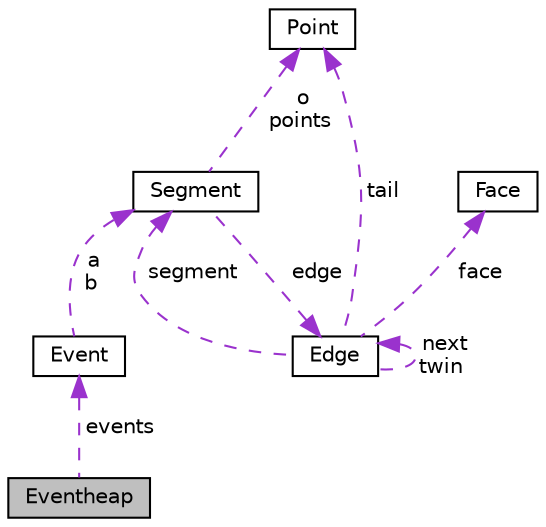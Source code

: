 digraph "Eventheap"
{
 // LATEX_PDF_SIZE
  edge [fontname="Helvetica",fontsize="10",labelfontname="Helvetica",labelfontsize="10"];
  node [fontname="Helvetica",fontsize="10",shape=record];
  Node1 [label="Eventheap",height=0.2,width=0.4,color="black", fillcolor="grey75", style="filled", fontcolor="black",tooltip=" "];
  Node2 -> Node1 [dir="back",color="darkorchid3",fontsize="10",style="dashed",label=" events" ,fontname="Helvetica"];
  Node2 [label="Event",height=0.2,width=0.4,color="black", fillcolor="white", style="filled",URL="$d1/da9/class_event.html",tooltip=" "];
  Node3 -> Node2 [dir="back",color="darkorchid3",fontsize="10",style="dashed",label=" a\nb" ,fontname="Helvetica"];
  Node3 [label="Segment",height=0.2,width=0.4,color="black", fillcolor="white", style="filled",URL="$dd/dd2/class_segment.html",tooltip=" "];
  Node4 -> Node3 [dir="back",color="darkorchid3",fontsize="10",style="dashed",label=" edge" ,fontname="Helvetica"];
  Node4 [label="Edge",height=0.2,width=0.4,color="black", fillcolor="white", style="filled",URL="$d7/d77/class_edge.html",tooltip=" "];
  Node3 -> Node4 [dir="back",color="darkorchid3",fontsize="10",style="dashed",label=" segment" ,fontname="Helvetica"];
  Node5 -> Node4 [dir="back",color="darkorchid3",fontsize="10",style="dashed",label=" face" ,fontname="Helvetica"];
  Node5 [label="Face",height=0.2,width=0.4,color="black", fillcolor="white", style="filled",URL="$d5/d2a/class_face.html",tooltip=" "];
  Node4 -> Node4 [dir="back",color="darkorchid3",fontsize="10",style="dashed",label=" next\ntwin" ,fontname="Helvetica"];
  Node6 -> Node4 [dir="back",color="darkorchid3",fontsize="10",style="dashed",label=" tail" ,fontname="Helvetica"];
  Node6 [label="Point",height=0.2,width=0.4,color="black", fillcolor="white", style="filled",URL="$d0/d69/class_point.html",tooltip=" "];
  Node6 -> Node3 [dir="back",color="darkorchid3",fontsize="10",style="dashed",label=" o\npoints" ,fontname="Helvetica"];
}
